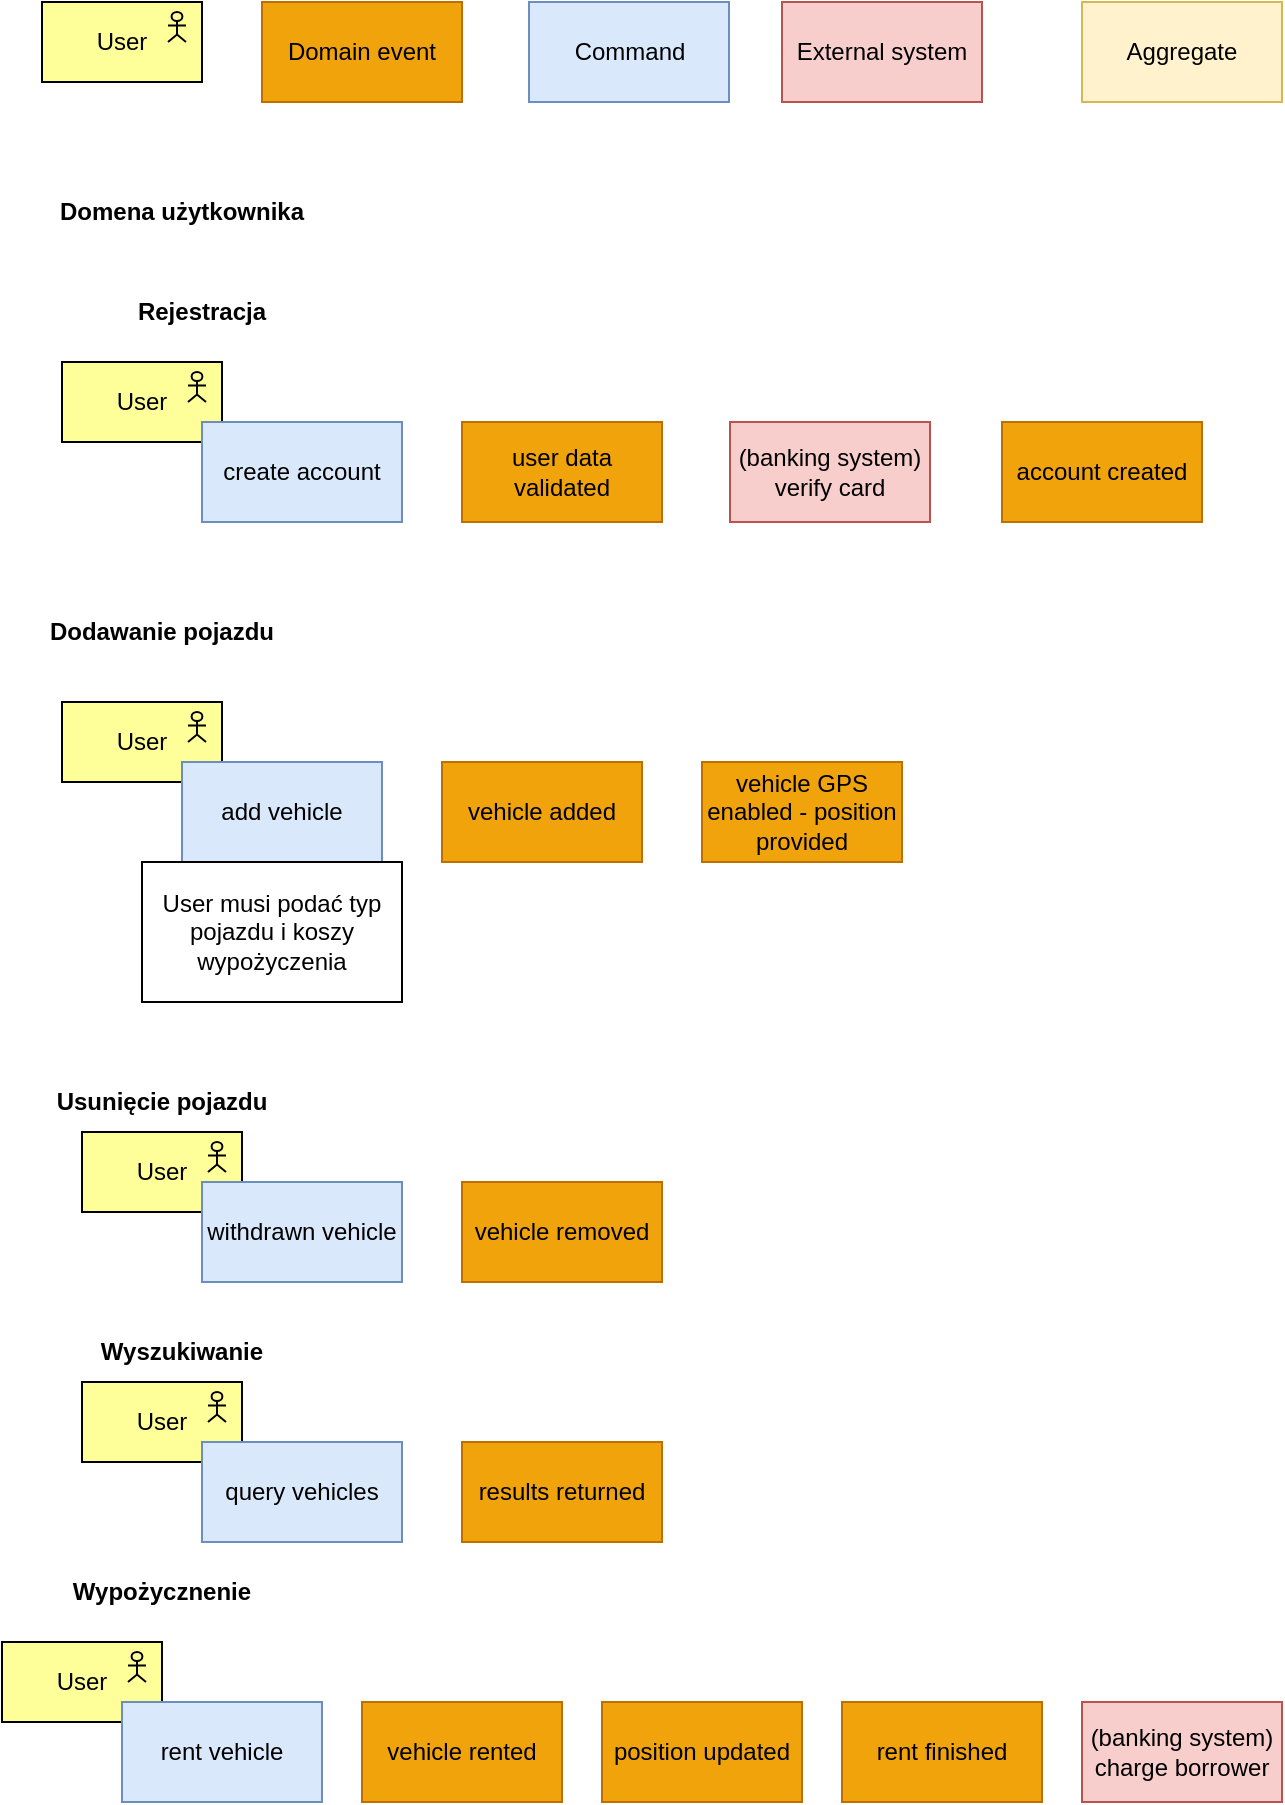 <mxfile version="17.4.2" type="device"><diagram id="0RRbJ3VtCH-XMeIvjgXR" name="Page-1"><mxGraphModel dx="1303" dy="891" grid="1" gridSize="10" guides="1" tooltips="1" connect="1" arrows="1" fold="1" page="1" pageScale="1" pageWidth="827" pageHeight="1169" math="0" shadow="0"><root><mxCell id="0"/><mxCell id="1" parent="0"/><mxCell id="E7Ljm5xQGZSNjqyGIg-E-1" value="User" style="html=1;outlineConnect=0;whiteSpace=wrap;fillColor=#ffff99;shape=mxgraph.archimate3.application;appType=actor;archiType=square;" vertex="1" parent="1"><mxGeometry x="80" y="200" width="80" height="40" as="geometry"/></mxCell><mxCell id="E7Ljm5xQGZSNjqyGIg-E-2" value="Domain event" style="rounded=0;whiteSpace=wrap;html=1;fillColor=#f0a30a;fontColor=#000000;strokeColor=#BD7000;" vertex="1" parent="1"><mxGeometry x="180" y="20" width="100" height="50" as="geometry"/></mxCell><mxCell id="E7Ljm5xQGZSNjqyGIg-E-3" value="User" style="html=1;outlineConnect=0;whiteSpace=wrap;fillColor=#ffff99;shape=mxgraph.archimate3.application;appType=actor;archiType=square;" vertex="1" parent="1"><mxGeometry x="70" y="20" width="80" height="40" as="geometry"/></mxCell><mxCell id="E7Ljm5xQGZSNjqyGIg-E-4" value="Command" style="rounded=0;whiteSpace=wrap;html=1;fillColor=#dae8fc;strokeColor=#6c8ebf;" vertex="1" parent="1"><mxGeometry x="313.5" y="20" width="100" height="50" as="geometry"/></mxCell><mxCell id="E7Ljm5xQGZSNjqyGIg-E-5" value="External system" style="rounded=0;whiteSpace=wrap;html=1;fillColor=#f8cecc;strokeColor=#b85450;" vertex="1" parent="1"><mxGeometry x="440" y="20" width="100" height="50" as="geometry"/></mxCell><mxCell id="E7Ljm5xQGZSNjqyGIg-E-6" value="Aggregate" style="rounded=0;whiteSpace=wrap;html=1;fillColor=#fff2cc;strokeColor=#d6b656;" vertex="1" parent="1"><mxGeometry x="590" y="20" width="100" height="50" as="geometry"/></mxCell><mxCell id="E7Ljm5xQGZSNjqyGIg-E-7" value="create account" style="rounded=0;whiteSpace=wrap;html=1;fillColor=#dae8fc;strokeColor=#6c8ebf;" vertex="1" parent="1"><mxGeometry x="150" y="230" width="100" height="50" as="geometry"/></mxCell><mxCell id="E7Ljm5xQGZSNjqyGIg-E-8" value="(banking system)&lt;br&gt;verify card" style="rounded=0;whiteSpace=wrap;html=1;fillColor=#f8cecc;strokeColor=#b85450;" vertex="1" parent="1"><mxGeometry x="414" y="230" width="100" height="50" as="geometry"/></mxCell><mxCell id="E7Ljm5xQGZSNjqyGIg-E-9" value="user data validated" style="rounded=0;whiteSpace=wrap;html=1;fillColor=#f0a30a;fontColor=#000000;strokeColor=#BD7000;" vertex="1" parent="1"><mxGeometry x="280" y="230" width="100" height="50" as="geometry"/></mxCell><mxCell id="E7Ljm5xQGZSNjqyGIg-E-10" value="account created" style="rounded=0;whiteSpace=wrap;html=1;fillColor=#f0a30a;fontColor=#000000;strokeColor=#BD7000;" vertex="1" parent="1"><mxGeometry x="550" y="230" width="100" height="50" as="geometry"/></mxCell><mxCell id="E7Ljm5xQGZSNjqyGIg-E-11" value="Domena użytkownika" style="text;html=1;strokeColor=none;fillColor=none;align=center;verticalAlign=middle;whiteSpace=wrap;rounded=0;fontStyle=1" vertex="1" parent="1"><mxGeometry x="70" y="110" width="140" height="30" as="geometry"/></mxCell><mxCell id="E7Ljm5xQGZSNjqyGIg-E-12" value="Rejestracja" style="text;html=1;strokeColor=none;fillColor=none;align=center;verticalAlign=middle;whiteSpace=wrap;rounded=0;fontStyle=1" vertex="1" parent="1"><mxGeometry x="80" y="160" width="140" height="30" as="geometry"/></mxCell><mxCell id="E7Ljm5xQGZSNjqyGIg-E-13" value="Dodawanie pojazdu" style="text;html=1;strokeColor=none;fillColor=none;align=center;verticalAlign=middle;whiteSpace=wrap;rounded=0;fontStyle=1" vertex="1" parent="1"><mxGeometry x="60" y="320" width="140" height="30" as="geometry"/></mxCell><mxCell id="E7Ljm5xQGZSNjqyGIg-E-14" value="User" style="html=1;outlineConnect=0;whiteSpace=wrap;fillColor=#ffff99;shape=mxgraph.archimate3.application;appType=actor;archiType=square;" vertex="1" parent="1"><mxGeometry x="80" y="370" width="80" height="40" as="geometry"/></mxCell><mxCell id="E7Ljm5xQGZSNjqyGIg-E-15" value="add vehicle" style="rounded=0;whiteSpace=wrap;html=1;fillColor=#dae8fc;strokeColor=#6c8ebf;" vertex="1" parent="1"><mxGeometry x="140" y="400" width="100" height="50" as="geometry"/></mxCell><mxCell id="E7Ljm5xQGZSNjqyGIg-E-16" value="vehicle added" style="rounded=0;whiteSpace=wrap;html=1;fillColor=#f0a30a;fontColor=#000000;strokeColor=#BD7000;" vertex="1" parent="1"><mxGeometry x="270" y="400" width="100" height="50" as="geometry"/></mxCell><mxCell id="E7Ljm5xQGZSNjqyGIg-E-18" value="User musi podać typ pojazdu i koszy wypożyczenia" style="text;html=1;strokeColor=default;fillColor=none;align=center;verticalAlign=middle;whiteSpace=wrap;rounded=0;perimeterSpacing=0;" vertex="1" parent="1"><mxGeometry x="120" y="450" width="130" height="70" as="geometry"/></mxCell><mxCell id="E7Ljm5xQGZSNjqyGIg-E-19" value="vehicle GPS enabled - position provided" style="rounded=0;whiteSpace=wrap;html=1;fillColor=#f0a30a;fontColor=#000000;strokeColor=#BD7000;" vertex="1" parent="1"><mxGeometry x="400" y="400" width="100" height="50" as="geometry"/></mxCell><mxCell id="E7Ljm5xQGZSNjqyGIg-E-20" value="Usunięcie pojazdu" style="text;html=1;strokeColor=none;fillColor=none;align=center;verticalAlign=middle;whiteSpace=wrap;rounded=0;fontStyle=1" vertex="1" parent="1"><mxGeometry x="60" y="555" width="140" height="30" as="geometry"/></mxCell><mxCell id="E7Ljm5xQGZSNjqyGIg-E-21" value="User" style="html=1;outlineConnect=0;whiteSpace=wrap;fillColor=#ffff99;shape=mxgraph.archimate3.application;appType=actor;archiType=square;" vertex="1" parent="1"><mxGeometry x="90" y="585" width="80" height="40" as="geometry"/></mxCell><mxCell id="E7Ljm5xQGZSNjqyGIg-E-22" value="withdrawn vehicle" style="rounded=0;whiteSpace=wrap;html=1;fillColor=#dae8fc;strokeColor=#6c8ebf;" vertex="1" parent="1"><mxGeometry x="150" y="610" width="100" height="50" as="geometry"/></mxCell><mxCell id="E7Ljm5xQGZSNjqyGIg-E-23" value="vehicle removed" style="rounded=0;whiteSpace=wrap;html=1;fillColor=#f0a30a;fontColor=#000000;strokeColor=#BD7000;" vertex="1" parent="1"><mxGeometry x="280" y="610" width="100" height="50" as="geometry"/></mxCell><mxCell id="E7Ljm5xQGZSNjqyGIg-E-24" value="Wypożycznenie" style="text;html=1;strokeColor=none;fillColor=none;align=center;verticalAlign=middle;whiteSpace=wrap;rounded=0;fontStyle=1" vertex="1" parent="1"><mxGeometry x="60" y="800" width="140" height="30" as="geometry"/></mxCell><mxCell id="E7Ljm5xQGZSNjqyGIg-E-25" value="User" style="html=1;outlineConnect=0;whiteSpace=wrap;fillColor=#ffff99;shape=mxgraph.archimate3.application;appType=actor;archiType=square;" vertex="1" parent="1"><mxGeometry x="50" y="840" width="80" height="40" as="geometry"/></mxCell><mxCell id="E7Ljm5xQGZSNjqyGIg-E-26" value="rent vehicle" style="rounded=0;whiteSpace=wrap;html=1;fillColor=#dae8fc;strokeColor=#6c8ebf;" vertex="1" parent="1"><mxGeometry x="110" y="870" width="100" height="50" as="geometry"/></mxCell><mxCell id="E7Ljm5xQGZSNjqyGIg-E-27" value="Wyszukiwanie" style="text;html=1;strokeColor=none;fillColor=none;align=center;verticalAlign=middle;whiteSpace=wrap;rounded=0;fontStyle=1" vertex="1" parent="1"><mxGeometry x="70" y="680" width="140" height="30" as="geometry"/></mxCell><mxCell id="E7Ljm5xQGZSNjqyGIg-E-28" value="User" style="html=1;outlineConnect=0;whiteSpace=wrap;fillColor=#ffff99;shape=mxgraph.archimate3.application;appType=actor;archiType=square;" vertex="1" parent="1"><mxGeometry x="90" y="710" width="80" height="40" as="geometry"/></mxCell><mxCell id="E7Ljm5xQGZSNjqyGIg-E-29" value="query vehicles" style="rounded=0;whiteSpace=wrap;html=1;fillColor=#dae8fc;strokeColor=#6c8ebf;" vertex="1" parent="1"><mxGeometry x="150" y="740" width="100" height="50" as="geometry"/></mxCell><mxCell id="E7Ljm5xQGZSNjqyGIg-E-30" value="results returned" style="rounded=0;whiteSpace=wrap;html=1;fillColor=#f0a30a;fontColor=#000000;strokeColor=#BD7000;" vertex="1" parent="1"><mxGeometry x="280" y="740" width="100" height="50" as="geometry"/></mxCell><mxCell id="E7Ljm5xQGZSNjqyGIg-E-31" value="vehicle rented" style="rounded=0;whiteSpace=wrap;html=1;fillColor=#f0a30a;fontColor=#000000;strokeColor=#BD7000;" vertex="1" parent="1"><mxGeometry x="230" y="870" width="100" height="50" as="geometry"/></mxCell><mxCell id="E7Ljm5xQGZSNjqyGIg-E-32" value="position updated" style="rounded=0;whiteSpace=wrap;html=1;fillColor=#f0a30a;fontColor=#000000;strokeColor=#BD7000;" vertex="1" parent="1"><mxGeometry x="350" y="870" width="100" height="50" as="geometry"/></mxCell><mxCell id="E7Ljm5xQGZSNjqyGIg-E-33" value="rent finished" style="rounded=0;whiteSpace=wrap;html=1;fillColor=#f0a30a;fontColor=#000000;strokeColor=#BD7000;" vertex="1" parent="1"><mxGeometry x="470" y="870" width="100" height="50" as="geometry"/></mxCell><mxCell id="E7Ljm5xQGZSNjqyGIg-E-34" value="(banking system)&lt;br&gt;charge borrower" style="rounded=0;whiteSpace=wrap;html=1;fillColor=#f8cecc;strokeColor=#b85450;" vertex="1" parent="1"><mxGeometry x="590" y="870" width="100" height="50" as="geometry"/></mxCell></root></mxGraphModel></diagram></mxfile>